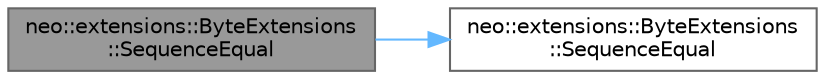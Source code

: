 digraph "neo::extensions::ByteExtensions::SequenceEqual"
{
 // LATEX_PDF_SIZE
  bgcolor="transparent";
  edge [fontname=Helvetica,fontsize=10,labelfontname=Helvetica,labelfontsize=10];
  node [fontname=Helvetica,fontsize=10,shape=box,height=0.2,width=0.4];
  rankdir="LR";
  Node1 [id="Node000001",label="neo::extensions::ByteExtensions\l::SequenceEqual",height=0.2,width=0.4,color="gray40", fillcolor="grey60", style="filled", fontcolor="black",tooltip="Compares two byte arrays for equality."];
  Node1 -> Node2 [id="edge1_Node000001_Node000002",color="steelblue1",style="solid",tooltip=" "];
  Node2 [id="Node000002",label="neo::extensions::ByteExtensions\l::SequenceEqual",height=0.2,width=0.4,color="grey40", fillcolor="white", style="filled",URL="$classneo_1_1extensions_1_1_byte_extensions.html#a0209701b97d5e5d9d04036bf2dbad3f3",tooltip="Compares two byte arrays for equality."];
}
